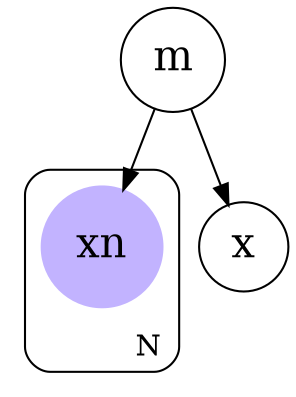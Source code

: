 digraph bayesianmean_MRF {
  rankdir = TB
  size = "20,20";
  node [fontsize=20]

  node [shape=circle]
  overlap=false
  m

  subgraph cluster_plate{
    style=rounded
    labelloc=b
    labeljust=r
    label=N
    xn [label="xn", style=filled,color=".7 .3 1.0"]
  }

  node [shape=circle]
  overlap=false
  x  [label="x"]

  m -> xn
  m -> x

}
